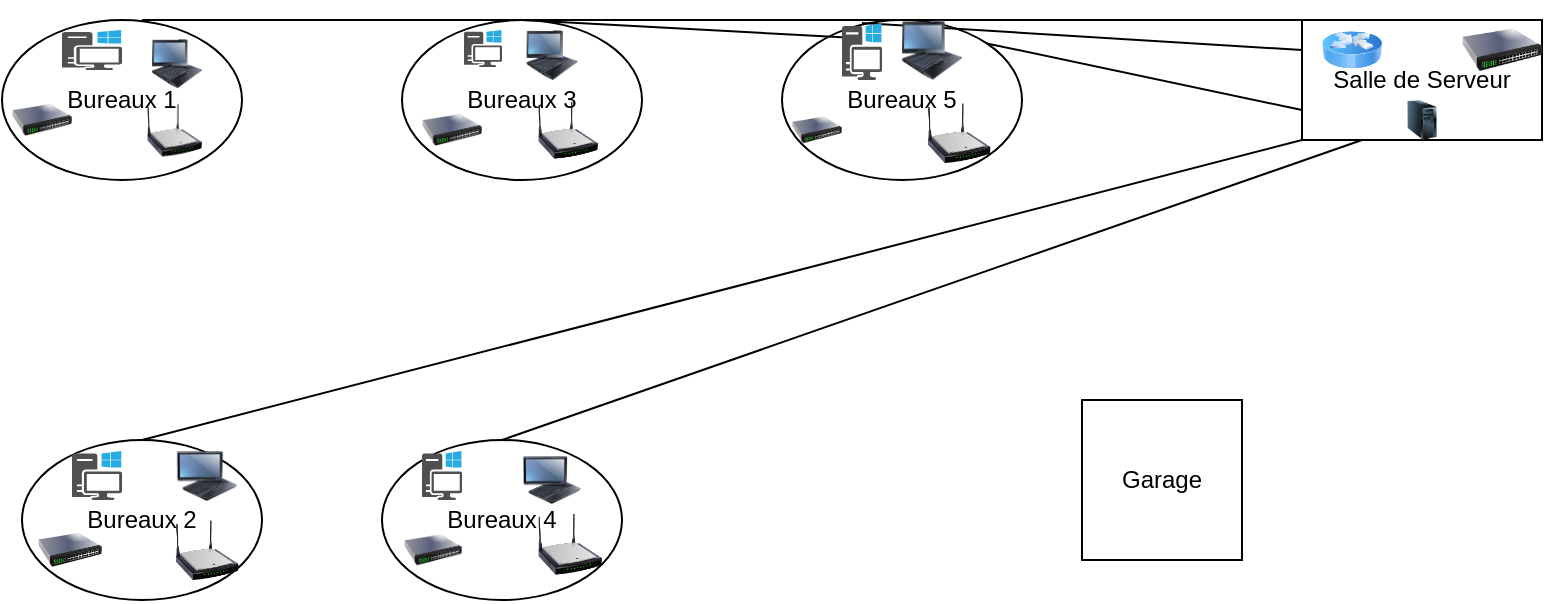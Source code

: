 <mxfile version="22.0.8" type="google">
  <diagram name="Page-1" id="HDEMP7Y1C1orDQiPb-PO">
    <mxGraphModel dx="1034" dy="424" grid="1" gridSize="10" guides="1" tooltips="1" connect="1" arrows="1" fold="1" page="1" pageScale="1" pageWidth="827" pageHeight="1169" math="0" shadow="0">
      <root>
        <mxCell id="0" />
        <mxCell id="1" parent="0" />
        <mxCell id="vBaS456zodQ8CDd8cytp-1" value="Salle de Serveur" style="rounded=0;whiteSpace=wrap;html=1;" vertex="1" parent="1">
          <mxGeometry x="670" y="30" width="120" height="60" as="geometry" />
        </mxCell>
        <mxCell id="vBaS456zodQ8CDd8cytp-2" value="&lt;font style=&quot;vertical-align: inherit;&quot;&gt;&lt;font style=&quot;vertical-align: inherit;&quot;&gt;Bureaux 1&lt;/font&gt;&lt;/font&gt;" style="ellipse;whiteSpace=wrap;html=1;" vertex="1" parent="1">
          <mxGeometry x="20" y="30" width="120" height="80" as="geometry" />
        </mxCell>
        <mxCell id="vBaS456zodQ8CDd8cytp-3" value="&lt;font style=&quot;vertical-align: inherit;&quot;&gt;&lt;font style=&quot;vertical-align: inherit;&quot;&gt;Bureaux 2&lt;/font&gt;&lt;/font&gt;" style="ellipse;whiteSpace=wrap;html=1;" vertex="1" parent="1">
          <mxGeometry x="30" y="240" width="120" height="80" as="geometry" />
        </mxCell>
        <mxCell id="vBaS456zodQ8CDd8cytp-4" value="&lt;font style=&quot;vertical-align: inherit;&quot;&gt;&lt;font style=&quot;vertical-align: inherit;&quot;&gt;Bureaux 3&lt;/font&gt;&lt;/font&gt;" style="ellipse;whiteSpace=wrap;html=1;" vertex="1" parent="1">
          <mxGeometry x="220" y="30" width="120" height="80" as="geometry" />
        </mxCell>
        <mxCell id="vBaS456zodQ8CDd8cytp-5" value="&lt;font style=&quot;vertical-align: inherit;&quot;&gt;&lt;font style=&quot;vertical-align: inherit;&quot;&gt;Bureaux 4&lt;/font&gt;&lt;/font&gt;" style="ellipse;whiteSpace=wrap;html=1;" vertex="1" parent="1">
          <mxGeometry x="210" y="240" width="120" height="80" as="geometry" />
        </mxCell>
        <mxCell id="vBaS456zodQ8CDd8cytp-6" value="&lt;font style=&quot;vertical-align: inherit;&quot;&gt;&lt;font style=&quot;vertical-align: inherit;&quot;&gt;Bureaux 5&lt;/font&gt;&lt;/font&gt;" style="ellipse;whiteSpace=wrap;html=1;" vertex="1" parent="1">
          <mxGeometry x="410" y="30" width="120" height="80" as="geometry" />
        </mxCell>
        <mxCell id="vBaS456zodQ8CDd8cytp-7" value="Garage" style="whiteSpace=wrap;html=1;aspect=fixed;" vertex="1" parent="1">
          <mxGeometry x="560" y="220" width="80" height="80" as="geometry" />
        </mxCell>
        <mxCell id="vBaS456zodQ8CDd8cytp-8" value="" style="endArrow=none;html=1;rounded=0;exitX=0;exitY=0.75;exitDx=0;exitDy=0;entryX=1;entryY=0;entryDx=0;entryDy=0;" edge="1" parent="1" source="vBaS456zodQ8CDd8cytp-1" target="vBaS456zodQ8CDd8cytp-6">
          <mxGeometry width="50" height="50" relative="1" as="geometry">
            <mxPoint x="390" y="150" as="sourcePoint" />
            <mxPoint x="440" y="100" as="targetPoint" />
          </mxGeometry>
        </mxCell>
        <mxCell id="vBaS456zodQ8CDd8cytp-9" value="" style="endArrow=none;html=1;rounded=0;exitX=0;exitY=0.25;exitDx=0;exitDy=0;entryX=0.5;entryY=0;entryDx=0;entryDy=0;" edge="1" parent="1" source="vBaS456zodQ8CDd8cytp-21" target="vBaS456zodQ8CDd8cytp-4">
          <mxGeometry width="50" height="50" relative="1" as="geometry">
            <mxPoint x="280" y="95" as="sourcePoint" />
            <mxPoint x="330" y="45" as="targetPoint" />
          </mxGeometry>
        </mxCell>
        <mxCell id="vBaS456zodQ8CDd8cytp-10" value="" style="endArrow=none;html=1;rounded=0;exitX=0;exitY=0;exitDx=0;exitDy=0;" edge="1" parent="1" source="vBaS456zodQ8CDd8cytp-1">
          <mxGeometry width="50" height="50" relative="1" as="geometry">
            <mxPoint x="40" y="80" as="sourcePoint" />
            <mxPoint x="90" y="30" as="targetPoint" />
          </mxGeometry>
        </mxCell>
        <mxCell id="vBaS456zodQ8CDd8cytp-11" value="" style="endArrow=none;html=1;rounded=0;exitX=0.5;exitY=0;exitDx=0;exitDy=0;" edge="1" parent="1" source="vBaS456zodQ8CDd8cytp-3">
          <mxGeometry width="50" height="50" relative="1" as="geometry">
            <mxPoint x="620" y="140" as="sourcePoint" />
            <mxPoint x="670" y="90" as="targetPoint" />
          </mxGeometry>
        </mxCell>
        <mxCell id="vBaS456zodQ8CDd8cytp-12" value="" style="endArrow=none;html=1;rounded=0;exitX=0.5;exitY=0;exitDx=0;exitDy=0;" edge="1" parent="1" source="vBaS456zodQ8CDd8cytp-5">
          <mxGeometry width="50" height="50" relative="1" as="geometry">
            <mxPoint x="650" y="140" as="sourcePoint" />
            <mxPoint x="700" y="90" as="targetPoint" />
          </mxGeometry>
        </mxCell>
        <mxCell id="vBaS456zodQ8CDd8cytp-13" value="" style="image;html=1;image=img/lib/clip_art/networking/Router_Icon_128x128.png" vertex="1" parent="1">
          <mxGeometry x="680" y="20" width="30" height="50" as="geometry" />
        </mxCell>
        <mxCell id="vBaS456zodQ8CDd8cytp-14" value="" style="image;html=1;image=img/lib/clip_art/networking/Switch_128x128.png" vertex="1" parent="1">
          <mxGeometry x="750" y="25" width="40" height="40" as="geometry" />
        </mxCell>
        <mxCell id="vBaS456zodQ8CDd8cytp-15" value="" style="image;html=1;image=img/lib/clip_art/computers/Server_Tower_128x128.png" vertex="1" parent="1">
          <mxGeometry x="690" y="70" width="80" height="20" as="geometry" />
        </mxCell>
        <mxCell id="vBaS456zodQ8CDd8cytp-16" value="" style="sketch=0;pointerEvents=1;shadow=0;dashed=0;html=1;strokeColor=none;fillColor=#505050;labelPosition=center;verticalLabelPosition=bottom;verticalAlign=top;outlineConnect=0;align=center;shape=mxgraph.office.devices.workstation_pc;" vertex="1" parent="1">
          <mxGeometry x="50" y="35" width="30" height="20" as="geometry" />
        </mxCell>
        <mxCell id="vBaS456zodQ8CDd8cytp-17" value="" style="sketch=0;pointerEvents=1;shadow=0;dashed=0;html=1;strokeColor=none;fillColor=#505050;labelPosition=center;verticalLabelPosition=bottom;verticalAlign=top;outlineConnect=0;align=center;shape=mxgraph.office.devices.workstation_pc;" vertex="1" parent="1">
          <mxGeometry x="251" y="35" width="19" height="18.5" as="geometry" />
        </mxCell>
        <mxCell id="vBaS456zodQ8CDd8cytp-18" value="" style="sketch=0;pointerEvents=1;shadow=0;dashed=0;html=1;strokeColor=none;fillColor=#505050;labelPosition=center;verticalLabelPosition=bottom;verticalAlign=top;outlineConnect=0;align=center;shape=mxgraph.office.devices.workstation_pc;" vertex="1" parent="1">
          <mxGeometry x="55" y="245.5" width="25" height="24.5" as="geometry" />
        </mxCell>
        <mxCell id="vBaS456zodQ8CDd8cytp-19" value="" style="sketch=0;pointerEvents=1;shadow=0;dashed=0;html=1;strokeColor=none;fillColor=#505050;labelPosition=center;verticalLabelPosition=bottom;verticalAlign=top;outlineConnect=0;align=center;shape=mxgraph.office.devices.workstation_pc;" vertex="1" parent="1">
          <mxGeometry x="230" y="245.5" width="20" height="24.5" as="geometry" />
        </mxCell>
        <mxCell id="vBaS456zodQ8CDd8cytp-20" value="" style="endArrow=none;html=1;rounded=0;exitX=0;exitY=0.25;exitDx=0;exitDy=0;entryX=0.5;entryY=0;entryDx=0;entryDy=0;" edge="1" parent="1" source="vBaS456zodQ8CDd8cytp-1" target="vBaS456zodQ8CDd8cytp-21">
          <mxGeometry width="50" height="50" relative="1" as="geometry">
            <mxPoint x="670" y="45" as="sourcePoint" />
            <mxPoint x="280" y="30" as="targetPoint" />
          </mxGeometry>
        </mxCell>
        <mxCell id="vBaS456zodQ8CDd8cytp-21" value="" style="sketch=0;pointerEvents=1;shadow=0;dashed=0;html=1;strokeColor=none;fillColor=#505050;labelPosition=center;verticalLabelPosition=bottom;verticalAlign=top;outlineConnect=0;align=center;shape=mxgraph.office.devices.workstation_pc;" vertex="1" parent="1">
          <mxGeometry x="440" y="31.5" width="20" height="28.5" as="geometry" />
        </mxCell>
        <mxCell id="vBaS456zodQ8CDd8cytp-22" value="" style="image;html=1;image=img/lib/clip_art/computers/IBM_Tablet_128x128.png" vertex="1" parent="1">
          <mxGeometry x="95" y="35" width="25" height="33.5" as="geometry" />
        </mxCell>
        <mxCell id="vBaS456zodQ8CDd8cytp-23" value="" style="image;html=1;image=img/lib/clip_art/computers/IBM_Tablet_128x128.png" vertex="1" parent="1">
          <mxGeometry x="280" y="35" width="30" height="25" as="geometry" />
        </mxCell>
        <mxCell id="vBaS456zodQ8CDd8cytp-24" value="" style="image;html=1;image=img/lib/clip_art/computers/IBM_Tablet_128x128.png" vertex="1" parent="1">
          <mxGeometry x="470" y="30" width="30" height="30" as="geometry" />
        </mxCell>
        <mxCell id="vBaS456zodQ8CDd8cytp-25" value="" style="image;html=1;image=img/lib/clip_art/computers/Fujitsu_Tablet_128x128.png" vertex="1" parent="1">
          <mxGeometry x="105" y="245.5" width="35" height="25" as="geometry" />
        </mxCell>
        <mxCell id="vBaS456zodQ8CDd8cytp-26" value="" style="image;html=1;image=img/lib/clip_art/computers/Fujitsu_Tablet_128x128.png" vertex="1" parent="1">
          <mxGeometry x="280" y="248" width="30" height="24" as="geometry" />
        </mxCell>
        <mxCell id="vBaS456zodQ8CDd8cytp-27" value="" style="image;html=1;image=img/lib/clip_art/networking/Switch_128x128.png" vertex="1" parent="1">
          <mxGeometry x="25" y="70" width="30" height="20" as="geometry" />
        </mxCell>
        <mxCell id="vBaS456zodQ8CDd8cytp-28" value="" style="image;html=1;image=img/lib/clip_art/networking/Switch_128x128.png" vertex="1" parent="1">
          <mxGeometry x="230" y="70" width="30" height="30" as="geometry" />
        </mxCell>
        <mxCell id="vBaS456zodQ8CDd8cytp-29" value="" style="image;html=1;image=img/lib/clip_art/networking/Switch_128x128.png" vertex="1" parent="1">
          <mxGeometry x="415" y="65" width="25" height="40" as="geometry" />
        </mxCell>
        <mxCell id="vBaS456zodQ8CDd8cytp-30" value="" style="image;html=1;image=img/lib/clip_art/networking/Switch_128x128.png" vertex="1" parent="1">
          <mxGeometry x="38" y="280" width="32" height="30" as="geometry" />
        </mxCell>
        <mxCell id="vBaS456zodQ8CDd8cytp-31" value="" style="image;html=1;image=img/lib/clip_art/networking/Switch_128x128.png" vertex="1" parent="1">
          <mxGeometry x="221" y="280" width="29" height="30" as="geometry" />
        </mxCell>
        <mxCell id="vBaS456zodQ8CDd8cytp-32" value="" style="shape=image;html=1;verticalAlign=top;verticalLabelPosition=bottom;labelBackgroundColor=#ffffff;imageAspect=0;aspect=fixed;image=https://cdn0.iconfinder.com/data/icons/luisance_pack/128/ordinateur_portable_eteint.png" vertex="1" parent="1">
          <mxGeometry x="256.5" y="76.75" width="31.5" height="31.5" as="geometry" />
        </mxCell>
        <mxCell id="vBaS456zodQ8CDd8cytp-33" value="" style="shape=image;html=1;verticalAlign=top;verticalLabelPosition=bottom;labelBackgroundColor=#ffffff;imageAspect=0;aspect=fixed;image=https://cdn0.iconfinder.com/data/icons/luisance_pack/128/ordinateur_portable_eteint.png" vertex="1" parent="1">
          <mxGeometry x="50" y="75" width="35" height="35" as="geometry" />
        </mxCell>
        <mxCell id="vBaS456zodQ8CDd8cytp-34" value="" style="shape=image;html=1;verticalAlign=top;verticalLabelPosition=bottom;labelBackgroundColor=#ffffff;imageAspect=0;aspect=fixed;image=https://cdn0.iconfinder.com/data/icons/luisance_pack/128/ordinateur_portable_eteint.png" vertex="1" parent="1">
          <mxGeometry x="440" y="71.5" width="38.5" height="38.5" as="geometry" />
        </mxCell>
        <mxCell id="vBaS456zodQ8CDd8cytp-35" value="" style="shape=image;html=1;verticalAlign=top;verticalLabelPosition=bottom;labelBackgroundColor=#ffffff;imageAspect=0;aspect=fixed;image=https://cdn0.iconfinder.com/data/icons/luisance_pack/128/ordinateur_portable_eteint.png" vertex="1" parent="1">
          <mxGeometry x="60.5" y="282" width="39" height="39" as="geometry" />
        </mxCell>
        <mxCell id="vBaS456zodQ8CDd8cytp-36" value="" style="shape=image;html=1;verticalAlign=top;verticalLabelPosition=bottom;labelBackgroundColor=#ffffff;imageAspect=0;aspect=fixed;image=https://cdn0.iconfinder.com/data/icons/luisance_pack/128/ordinateur_portable_eteint.png" vertex="1" parent="1">
          <mxGeometry x="250" y="282" width="38" height="38" as="geometry" />
        </mxCell>
        <mxCell id="vBaS456zodQ8CDd8cytp-37" value="" style="image;html=1;image=img/lib/clip_art/networking/Wireless_Router_N_128x128.png" vertex="1" parent="1">
          <mxGeometry x="92.5" y="71.25" width="27.5" height="27.5" as="geometry" />
        </mxCell>
        <mxCell id="vBaS456zodQ8CDd8cytp-38" value="" style="image;html=1;image=img/lib/clip_art/networking/Wireless_Router_N_128x128.png" vertex="1" parent="1">
          <mxGeometry x="478.5" y="71.5" width="40" height="30" as="geometry" />
        </mxCell>
        <mxCell id="vBaS456zodQ8CDd8cytp-39" value="" style="image;html=1;image=img/lib/clip_art/networking/Wireless_Router_N_128x128.png" vertex="1" parent="1">
          <mxGeometry x="288" y="65" width="30" height="40" as="geometry" />
        </mxCell>
        <mxCell id="vBaS456zodQ8CDd8cytp-40" value="" style="image;html=1;image=img/lib/clip_art/networking/Wireless_Router_N_128x128.png" vertex="1" parent="1">
          <mxGeometry x="105" y="280" width="35" height="30" as="geometry" />
        </mxCell>
        <mxCell id="vBaS456zodQ8CDd8cytp-41" value="" style="image;html=1;image=img/lib/clip_art/networking/Wireless_Router_N_128x128.png" vertex="1" parent="1">
          <mxGeometry x="288" y="272" width="32" height="40" as="geometry" />
        </mxCell>
      </root>
    </mxGraphModel>
  </diagram>
</mxfile>
